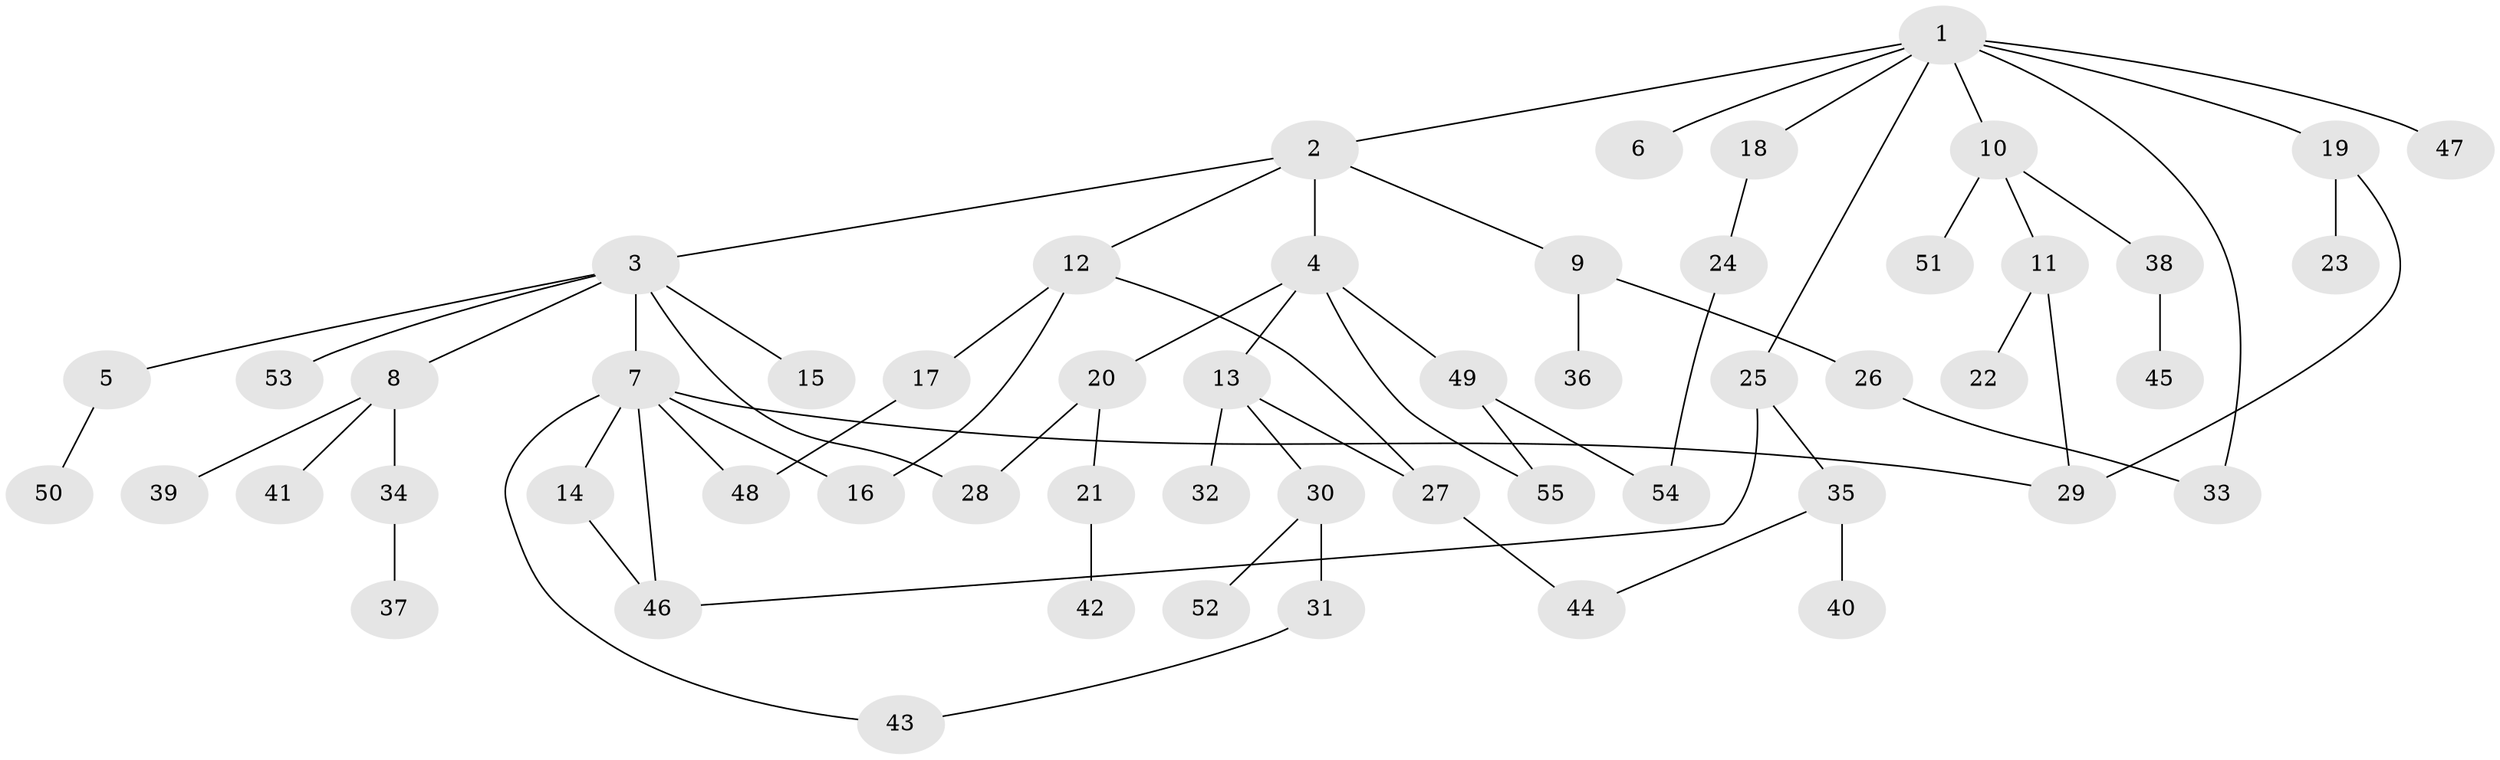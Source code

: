 // coarse degree distribution, {7: 0.0625, 5: 0.1875, 9: 0.0625, 2: 0.1875, 4: 0.0625, 1: 0.375, 3: 0.0625}
// Generated by graph-tools (version 1.1) at 2025/17/03/04/25 18:17:12]
// undirected, 55 vertices, 67 edges
graph export_dot {
graph [start="1"]
  node [color=gray90,style=filled];
  1;
  2;
  3;
  4;
  5;
  6;
  7;
  8;
  9;
  10;
  11;
  12;
  13;
  14;
  15;
  16;
  17;
  18;
  19;
  20;
  21;
  22;
  23;
  24;
  25;
  26;
  27;
  28;
  29;
  30;
  31;
  32;
  33;
  34;
  35;
  36;
  37;
  38;
  39;
  40;
  41;
  42;
  43;
  44;
  45;
  46;
  47;
  48;
  49;
  50;
  51;
  52;
  53;
  54;
  55;
  1 -- 2;
  1 -- 6;
  1 -- 10;
  1 -- 18;
  1 -- 19;
  1 -- 25;
  1 -- 33;
  1 -- 47;
  2 -- 3;
  2 -- 4;
  2 -- 9;
  2 -- 12;
  3 -- 5;
  3 -- 7;
  3 -- 8;
  3 -- 15;
  3 -- 53;
  3 -- 28;
  4 -- 13;
  4 -- 20;
  4 -- 49;
  4 -- 55;
  5 -- 50;
  7 -- 14;
  7 -- 16;
  7 -- 29;
  7 -- 43;
  7 -- 48;
  7 -- 46;
  8 -- 34;
  8 -- 39;
  8 -- 41;
  9 -- 26;
  9 -- 36;
  10 -- 11;
  10 -- 38;
  10 -- 51;
  11 -- 22;
  11 -- 29;
  12 -- 17;
  12 -- 16;
  12 -- 27;
  13 -- 27;
  13 -- 30;
  13 -- 32;
  14 -- 46;
  17 -- 48;
  18 -- 24;
  19 -- 23;
  19 -- 29;
  20 -- 21;
  20 -- 28;
  21 -- 42;
  24 -- 54;
  25 -- 35;
  25 -- 46;
  26 -- 33;
  27 -- 44;
  30 -- 31;
  30 -- 52;
  31 -- 43;
  34 -- 37;
  35 -- 40;
  35 -- 44;
  38 -- 45;
  49 -- 54;
  49 -- 55;
}
